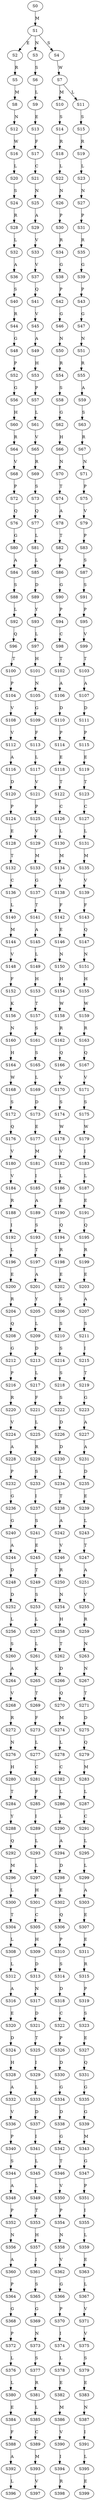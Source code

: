 strict digraph  {
	S0 -> S1 [ label = M ];
	S1 -> S2 [ label = E ];
	S1 -> S3 [ label = N ];
	S1 -> S4 [ label = S ];
	S2 -> S5 [ label = R ];
	S3 -> S6 [ label = S ];
	S4 -> S7 [ label = W ];
	S5 -> S8 [ label = M ];
	S6 -> S9 [ label = L ];
	S7 -> S10 [ label = M ];
	S7 -> S11 [ label = L ];
	S8 -> S12 [ label = N ];
	S9 -> S13 [ label = E ];
	S10 -> S14 [ label = S ];
	S11 -> S15 [ label = S ];
	S12 -> S16 [ label = W ];
	S13 -> S17 [ label = F ];
	S14 -> S18 [ label = R ];
	S15 -> S19 [ label = R ];
	S16 -> S20 [ label = L ];
	S17 -> S21 [ label = C ];
	S18 -> S22 [ label = L ];
	S19 -> S23 [ label = L ];
	S20 -> S24 [ label = S ];
	S21 -> S25 [ label = N ];
	S22 -> S26 [ label = N ];
	S23 -> S27 [ label = N ];
	S24 -> S28 [ label = R ];
	S25 -> S29 [ label = A ];
	S26 -> S30 [ label = P ];
	S27 -> S31 [ label = P ];
	S28 -> S32 [ label = L ];
	S29 -> S33 [ label = V ];
	S30 -> S34 [ label = R ];
	S31 -> S35 [ label = R ];
	S32 -> S36 [ label = A ];
	S33 -> S37 [ label = V ];
	S34 -> S38 [ label = G ];
	S35 -> S39 [ label = G ];
	S36 -> S40 [ label = S ];
	S37 -> S41 [ label = Q ];
	S38 -> S42 [ label = P ];
	S39 -> S43 [ label = P ];
	S40 -> S44 [ label = R ];
	S41 -> S45 [ label = V ];
	S42 -> S46 [ label = G ];
	S43 -> S47 [ label = G ];
	S44 -> S48 [ label = G ];
	S45 -> S49 [ label = A ];
	S46 -> S50 [ label = N ];
	S47 -> S51 [ label = N ];
	S48 -> S52 [ label = P ];
	S49 -> S53 [ label = H ];
	S50 -> S54 [ label = R ];
	S51 -> S55 [ label = R ];
	S52 -> S56 [ label = G ];
	S53 -> S57 [ label = P ];
	S54 -> S58 [ label = S ];
	S55 -> S59 [ label = A ];
	S56 -> S60 [ label = H ];
	S57 -> S61 [ label = L ];
	S58 -> S62 [ label = G ];
	S59 -> S63 [ label = S ];
	S60 -> S64 [ label = R ];
	S61 -> S65 [ label = V ];
	S62 -> S66 [ label = H ];
	S63 -> S67 [ label = R ];
	S64 -> S68 [ label = V ];
	S65 -> S69 [ label = R ];
	S66 -> S70 [ label = N ];
	S67 -> S71 [ label = N ];
	S68 -> S72 [ label = P ];
	S69 -> S73 [ label = S ];
	S70 -> S74 [ label = T ];
	S71 -> S75 [ label = P ];
	S72 -> S76 [ label = Q ];
	S73 -> S77 [ label = Q ];
	S74 -> S78 [ label = A ];
	S75 -> S79 [ label = V ];
	S76 -> S80 [ label = G ];
	S77 -> S81 [ label = L ];
	S78 -> S82 [ label = T ];
	S79 -> S83 [ label = P ];
	S80 -> S84 [ label = A ];
	S81 -> S85 [ label = L ];
	S82 -> S86 [ label = P ];
	S83 -> S87 [ label = S ];
	S84 -> S88 [ label = S ];
	S85 -> S89 [ label = D ];
	S86 -> S90 [ label = G ];
	S87 -> S91 [ label = S ];
	S88 -> S92 [ label = L ];
	S89 -> S93 [ label = Y ];
	S90 -> S94 [ label = P ];
	S91 -> S95 [ label = P ];
	S92 -> S96 [ label = Q ];
	S93 -> S97 [ label = L ];
	S94 -> S98 [ label = C ];
	S95 -> S99 [ label = V ];
	S96 -> S100 [ label = T ];
	S97 -> S101 [ label = H ];
	S98 -> S102 [ label = T ];
	S99 -> S103 [ label = T ];
	S100 -> S104 [ label = P ];
	S101 -> S105 [ label = N ];
	S102 -> S106 [ label = A ];
	S103 -> S107 [ label = A ];
	S104 -> S108 [ label = V ];
	S105 -> S109 [ label = G ];
	S106 -> S110 [ label = D ];
	S107 -> S111 [ label = D ];
	S108 -> S112 [ label = V ];
	S109 -> S113 [ label = F ];
	S110 -> S114 [ label = P ];
	S111 -> S115 [ label = P ];
	S112 -> S116 [ label = A ];
	S113 -> S117 [ label = L ];
	S114 -> S118 [ label = E ];
	S115 -> S119 [ label = E ];
	S116 -> S120 [ label = D ];
	S117 -> S121 [ label = V ];
	S118 -> S122 [ label = T ];
	S119 -> S123 [ label = T ];
	S120 -> S124 [ label = P ];
	S121 -> S125 [ label = P ];
	S122 -> S126 [ label = C ];
	S123 -> S127 [ label = C ];
	S124 -> S128 [ label = E ];
	S125 -> S129 [ label = V ];
	S126 -> S130 [ label = L ];
	S127 -> S131 [ label = L ];
	S128 -> S132 [ label = T ];
	S129 -> S133 [ label = M ];
	S130 -> S134 [ label = M ];
	S131 -> S135 [ label = M ];
	S132 -> S136 [ label = C ];
	S133 -> S137 [ label = G ];
	S134 -> S138 [ label = V ];
	S135 -> S139 [ label = V ];
	S136 -> S140 [ label = L ];
	S137 -> S141 [ label = T ];
	S138 -> S142 [ label = F ];
	S139 -> S143 [ label = F ];
	S140 -> S144 [ label = M ];
	S141 -> S145 [ label = A ];
	S142 -> S146 [ label = E ];
	S143 -> S147 [ label = Q ];
	S144 -> S148 [ label = V ];
	S145 -> S149 [ label = L ];
	S146 -> S150 [ label = N ];
	S147 -> S151 [ label = N ];
	S148 -> S152 [ label = F ];
	S149 -> S153 [ label = H ];
	S150 -> S154 [ label = H ];
	S151 -> S155 [ label = H ];
	S152 -> S156 [ label = K ];
	S153 -> S157 [ label = T ];
	S154 -> S158 [ label = W ];
	S155 -> S159 [ label = W ];
	S156 -> S160 [ label = N ];
	S157 -> S161 [ label = S ];
	S158 -> S162 [ label = R ];
	S159 -> S163 [ label = R ];
	S160 -> S164 [ label = H ];
	S161 -> S165 [ label = S ];
	S162 -> S166 [ label = Q ];
	S163 -> S167 [ label = Q ];
	S164 -> S168 [ label = W ];
	S165 -> S169 [ label = L ];
	S166 -> S170 [ label = V ];
	S167 -> S171 [ label = V ];
	S168 -> S172 [ label = S ];
	S169 -> S173 [ label = D ];
	S170 -> S174 [ label = S ];
	S171 -> S175 [ label = S ];
	S172 -> S176 [ label = Q ];
	S173 -> S177 [ label = E ];
	S174 -> S178 [ label = W ];
	S175 -> S179 [ label = W ];
	S176 -> S180 [ label = V ];
	S177 -> S181 [ label = M ];
	S178 -> S182 [ label = V ];
	S179 -> S183 [ label = I ];
	S180 -> S184 [ label = V ];
	S181 -> S185 [ label = I ];
	S182 -> S186 [ label = L ];
	S183 -> S187 [ label = L ];
	S184 -> S188 [ label = R ];
	S185 -> S189 [ label = A ];
	S186 -> S190 [ label = E ];
	S187 -> S191 [ label = E ];
	S188 -> S192 [ label = I ];
	S189 -> S193 [ label = S ];
	S190 -> S194 [ label = Q ];
	S191 -> S195 [ label = Q ];
	S192 -> S196 [ label = L ];
	S193 -> S197 [ label = T ];
	S194 -> S198 [ label = R ];
	S195 -> S199 [ label = R ];
	S196 -> S200 [ label = E ];
	S197 -> S201 [ label = A ];
	S198 -> S202 [ label = E ];
	S199 -> S203 [ label = E ];
	S200 -> S204 [ label = R ];
	S201 -> S205 [ label = Y ];
	S202 -> S206 [ label = S ];
	S203 -> S207 [ label = A ];
	S204 -> S208 [ label = Q ];
	S205 -> S209 [ label = L ];
	S206 -> S210 [ label = S ];
	S207 -> S211 [ label = S ];
	S208 -> S212 [ label = G ];
	S209 -> S213 [ label = D ];
	S210 -> S214 [ label = S ];
	S211 -> S215 [ label = I ];
	S212 -> S216 [ label = P ];
	S213 -> S217 [ label = L ];
	S214 -> S218 [ label = S ];
	S215 -> S219 [ label = T ];
	S216 -> S220 [ label = R ];
	S217 -> S221 [ label = F ];
	S218 -> S222 [ label = S ];
	S219 -> S223 [ label = G ];
	S220 -> S224 [ label = V ];
	S221 -> S225 [ label = L ];
	S222 -> S226 [ label = D ];
	S223 -> S227 [ label = A ];
	S224 -> S228 [ label = A ];
	S225 -> S229 [ label = R ];
	S226 -> S230 [ label = D ];
	S227 -> S231 [ label = A ];
	S228 -> S232 [ label = P ];
	S229 -> S233 [ label = S ];
	S230 -> S234 [ label = L ];
	S231 -> S235 [ label = D ];
	S232 -> S236 [ label = G ];
	S233 -> S237 [ label = I ];
	S234 -> S238 [ label = T ];
	S235 -> S239 [ label = E ];
	S236 -> S240 [ label = G ];
	S237 -> S241 [ label = S ];
	S238 -> S242 [ label = A ];
	S239 -> S243 [ label = L ];
	S240 -> S244 [ label = A ];
	S241 -> S245 [ label = E ];
	S242 -> S246 [ label = V ];
	S243 -> S247 [ label = T ];
	S244 -> S248 [ label = D ];
	S245 -> S249 [ label = T ];
	S246 -> S250 [ label = R ];
	S247 -> S251 [ label = A ];
	S248 -> S252 [ label = D ];
	S249 -> S253 [ label = S ];
	S250 -> S254 [ label = N ];
	S251 -> S255 [ label = V ];
	S252 -> S256 [ label = L ];
	S253 -> S257 [ label = L ];
	S254 -> S258 [ label = H ];
	S255 -> S259 [ label = R ];
	S256 -> S260 [ label = S ];
	S257 -> S261 [ label = L ];
	S258 -> S262 [ label = T ];
	S259 -> S263 [ label = N ];
	S260 -> S264 [ label = A ];
	S261 -> S265 [ label = K ];
	S262 -> S266 [ label = D ];
	S263 -> S267 [ label = N ];
	S264 -> S268 [ label = V ];
	S265 -> S269 [ label = T ];
	S266 -> S270 [ label = Q ];
	S267 -> S271 [ label = T ];
	S268 -> S272 [ label = R ];
	S269 -> S273 [ label = F ];
	S270 -> S274 [ label = M ];
	S271 -> S275 [ label = D ];
	S272 -> S276 [ label = N ];
	S273 -> S277 [ label = L ];
	S274 -> S278 [ label = L ];
	S275 -> S279 [ label = Q ];
	S276 -> S280 [ label = H ];
	S277 -> S281 [ label = C ];
	S278 -> S282 [ label = C ];
	S279 -> S283 [ label = M ];
	S280 -> S284 [ label = T ];
	S281 -> S285 [ label = F ];
	S282 -> S286 [ label = L ];
	S283 -> S287 [ label = L ];
	S284 -> S288 [ label = Y ];
	S285 -> S289 [ label = I ];
	S286 -> S290 [ label = L ];
	S287 -> S291 [ label = C ];
	S288 -> S292 [ label = Q ];
	S289 -> S293 [ label = L ];
	S290 -> S294 [ label = A ];
	S291 -> S295 [ label = L ];
	S292 -> S296 [ label = M ];
	S293 -> S297 [ label = L ];
	S294 -> S298 [ label = D ];
	S295 -> S299 [ label = L ];
	S296 -> S300 [ label = L ];
	S297 -> S301 [ label = H ];
	S298 -> S302 [ label = E ];
	S299 -> S303 [ label = A ];
	S300 -> S304 [ label = T ];
	S301 -> S305 [ label = C ];
	S302 -> S306 [ label = Q ];
	S303 -> S307 [ label = E ];
	S304 -> S308 [ label = L ];
	S305 -> S309 [ label = H ];
	S306 -> S310 [ label = P ];
	S307 -> S311 [ label = E ];
	S308 -> S312 [ label = L ];
	S309 -> S313 [ label = D ];
	S310 -> S314 [ label = S ];
	S311 -> S315 [ label = R ];
	S312 -> S316 [ label = A ];
	S313 -> S317 [ label = N ];
	S314 -> S318 [ label = D ];
	S315 -> S319 [ label = P ];
	S316 -> S320 [ label = E ];
	S317 -> S321 [ label = D ];
	S318 -> S322 [ label = C ];
	S319 -> S323 [ label = S ];
	S320 -> S324 [ label = D ];
	S321 -> S325 [ label = T ];
	S322 -> S326 [ label = P ];
	S323 -> S327 [ label = E ];
	S324 -> S328 [ label = H ];
	S325 -> S329 [ label = I ];
	S326 -> S330 [ label = D ];
	S327 -> S331 [ label = Q ];
	S328 -> S332 [ label = A ];
	S329 -> S333 [ label = L ];
	S330 -> S334 [ label = G ];
	S331 -> S335 [ label = G ];
	S332 -> S336 [ label = V ];
	S333 -> S337 [ label = D ];
	S334 -> S338 [ label = D ];
	S335 -> S339 [ label = G ];
	S336 -> S340 [ label = P ];
	S337 -> S341 [ label = I ];
	S338 -> S342 [ label = G ];
	S339 -> S343 [ label = M ];
	S340 -> S344 [ label = S ];
	S341 -> S345 [ label = L ];
	S342 -> S346 [ label = T ];
	S343 -> S347 [ label = G ];
	S344 -> S348 [ label = A ];
	S345 -> S349 [ label = L ];
	S346 -> S350 [ label = V ];
	S347 -> S351 [ label = P ];
	S348 -> S352 [ label = P ];
	S349 -> S353 [ label = T ];
	S350 -> S354 [ label = P ];
	S351 -> S355 [ label = I ];
	S352 -> S356 [ label = N ];
	S353 -> S357 [ label = H ];
	S354 -> S358 [ label = N ];
	S355 -> S359 [ label = L ];
	S356 -> S360 [ label = A ];
	S357 -> S361 [ label = I ];
	S358 -> S362 [ label = V ];
	S359 -> S363 [ label = E ];
	S360 -> S364 [ label = P ];
	S361 -> S365 [ label = S ];
	S362 -> S366 [ label = G ];
	S363 -> S367 [ label = L ];
	S364 -> S368 [ label = G ];
	S365 -> S369 [ label = G ];
	S366 -> S370 [ label = P ];
	S367 -> S371 [ label = V ];
	S368 -> S372 [ label = P ];
	S369 -> S373 [ label = N ];
	S370 -> S374 [ label = I ];
	S371 -> S375 [ label = V ];
	S372 -> S376 [ label = L ];
	S373 -> S377 [ label = S ];
	S374 -> S378 [ label = L ];
	S375 -> S379 [ label = S ];
	S376 -> S380 [ label = L ];
	S377 -> S381 [ label = R ];
	S378 -> S382 [ label = E ];
	S379 -> S383 [ label = E ];
	S380 -> S384 [ label = E ];
	S381 -> S385 [ label = L ];
	S382 -> S386 [ label = M ];
	S383 -> S387 [ label = N ];
	S384 -> S388 [ label = F ];
	S385 -> S389 [ label = C ];
	S386 -> S390 [ label = V ];
	S387 -> S391 [ label = I ];
	S388 -> S392 [ label = A ];
	S389 -> S393 [ label = M ];
	S390 -> S394 [ label = I ];
	S391 -> S395 [ label = L ];
	S392 -> S396 [ label = L ];
	S393 -> S397 [ label = V ];
	S394 -> S398 [ label = R ];
	S395 -> S399 [ label = E ];
}

